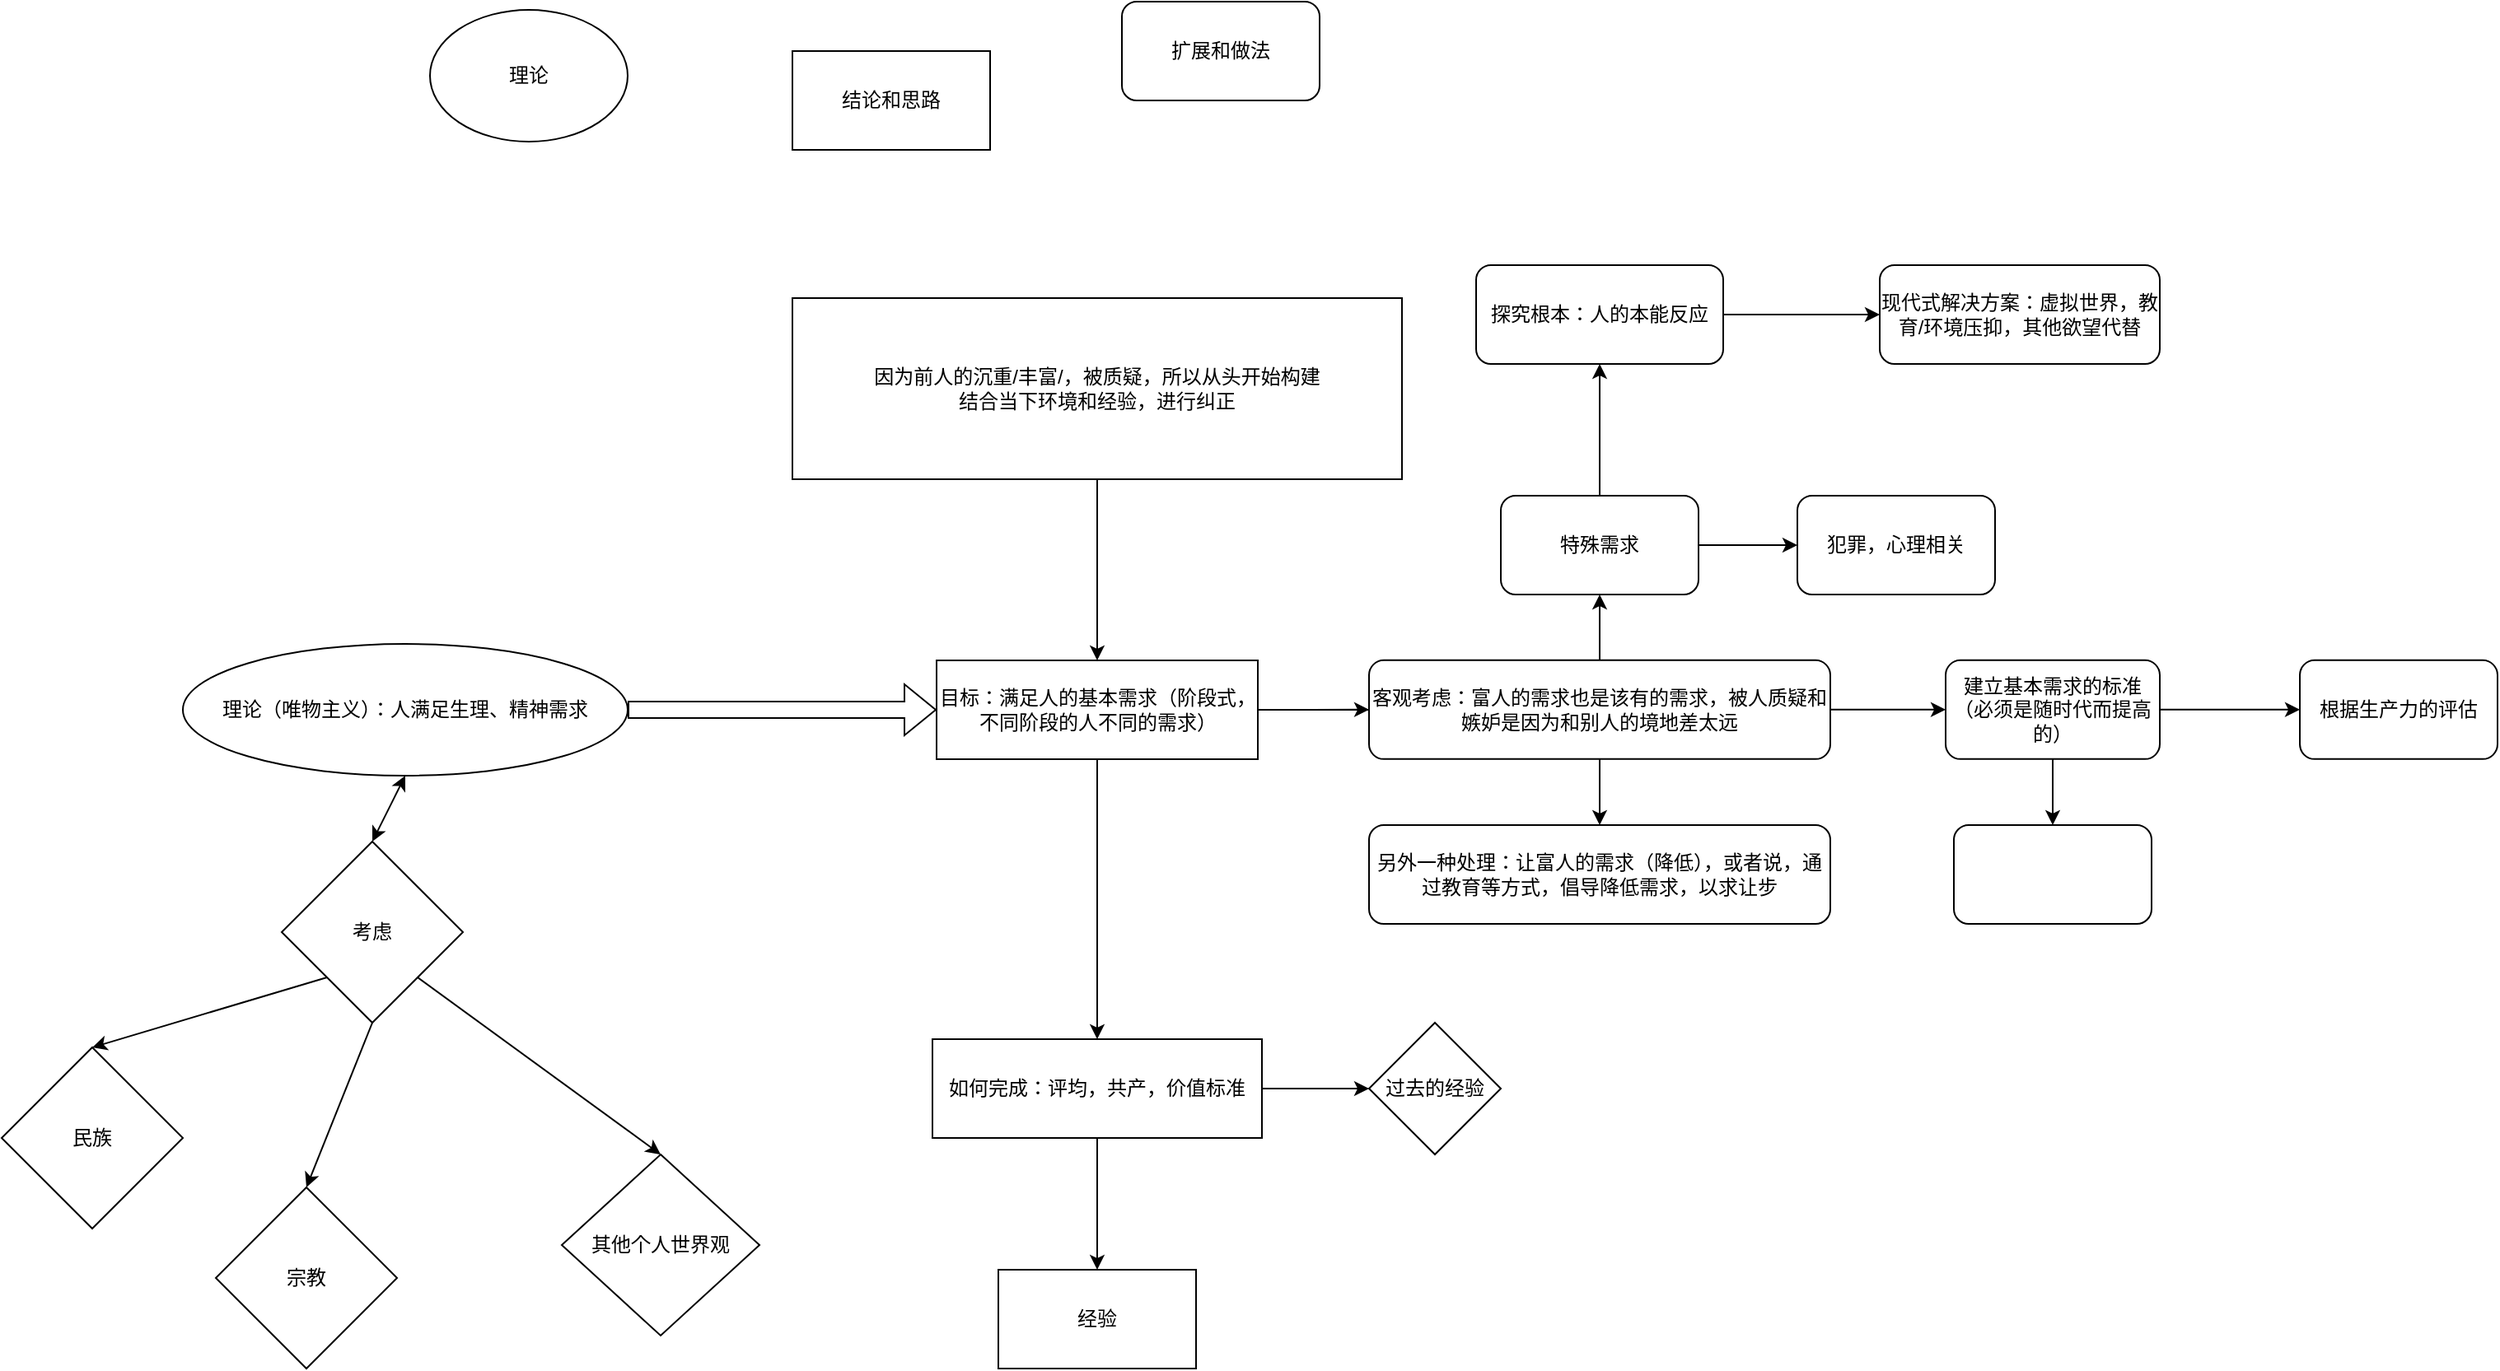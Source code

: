 <mxfile version="21.2.8" type="device">
  <diagram name="第 1 页" id="8Xlapo3tjLt-E50rdj1y">
    <mxGraphModel dx="1656" dy="1654" grid="1" gridSize="10" guides="1" tooltips="1" connect="1" arrows="1" fold="1" page="1" pageScale="1" pageWidth="827" pageHeight="1169" math="0" shadow="0">
      <root>
        <mxCell id="0" />
        <mxCell id="1" parent="0" />
        <mxCell id="V-uJDz-EXJBmDBKLaoEy-7" value="" style="edgeStyle=orthogonalEdgeStyle;rounded=0;orthogonalLoop=1;jettySize=auto;html=1;" edge="1" parent="1" source="V-uJDz-EXJBmDBKLaoEy-4" target="V-uJDz-EXJBmDBKLaoEy-6">
          <mxGeometry relative="1" as="geometry" />
        </mxCell>
        <mxCell id="V-uJDz-EXJBmDBKLaoEy-4" value="因为前人的沉重/丰富/，被质疑，所以从头开始构建&#xa;结合当下环境和经验，进行纠正" style="rounded=0;whiteSpace=wrap;html=1;" vertex="1" parent="1">
          <mxGeometry x="190" y="170" width="370" height="110" as="geometry" />
        </mxCell>
        <mxCell id="V-uJDz-EXJBmDBKLaoEy-8" style="edgeStyle=orthogonalEdgeStyle;rounded=0;orthogonalLoop=1;jettySize=auto;html=1;exitX=1;exitY=0.5;exitDx=0;exitDy=0;" edge="1" parent="1" source="V-uJDz-EXJBmDBKLaoEy-6" target="V-uJDz-EXJBmDBKLaoEy-11">
          <mxGeometry relative="1" as="geometry">
            <mxPoint x="600" y="419.931" as="targetPoint" />
          </mxGeometry>
        </mxCell>
        <mxCell id="V-uJDz-EXJBmDBKLaoEy-16" value="" style="edgeStyle=orthogonalEdgeStyle;rounded=0;orthogonalLoop=1;jettySize=auto;html=1;" edge="1" parent="1" source="V-uJDz-EXJBmDBKLaoEy-6" target="V-uJDz-EXJBmDBKLaoEy-15">
          <mxGeometry relative="1" as="geometry" />
        </mxCell>
        <mxCell id="V-uJDz-EXJBmDBKLaoEy-32" style="edgeStyle=orthogonalEdgeStyle;rounded=0;orthogonalLoop=1;jettySize=auto;html=1;" edge="1" parent="1" source="V-uJDz-EXJBmDBKLaoEy-6" target="V-uJDz-EXJBmDBKLaoEy-33">
          <mxGeometry relative="1" as="geometry">
            <mxPoint x="80" y="420.0" as="targetPoint" />
          </mxGeometry>
        </mxCell>
        <mxCell id="V-uJDz-EXJBmDBKLaoEy-6" value="目标：满足人的基本需求（阶段式，不同阶段的人不同的需求）" style="rounded=0;whiteSpace=wrap;html=1;" vertex="1" parent="1">
          <mxGeometry x="277.5" y="390" width="195" height="60" as="geometry" />
        </mxCell>
        <mxCell id="V-uJDz-EXJBmDBKLaoEy-14" value="" style="edgeStyle=orthogonalEdgeStyle;rounded=0;orthogonalLoop=1;jettySize=auto;html=1;" edge="1" parent="1" source="V-uJDz-EXJBmDBKLaoEy-11" target="V-uJDz-EXJBmDBKLaoEy-13">
          <mxGeometry relative="1" as="geometry" />
        </mxCell>
        <mxCell id="V-uJDz-EXJBmDBKLaoEy-22" value="" style="edgeStyle=orthogonalEdgeStyle;rounded=0;orthogonalLoop=1;jettySize=auto;html=1;" edge="1" parent="1" source="V-uJDz-EXJBmDBKLaoEy-11" target="V-uJDz-EXJBmDBKLaoEy-21">
          <mxGeometry relative="1" as="geometry" />
        </mxCell>
        <mxCell id="V-uJDz-EXJBmDBKLaoEy-11" value="客观考虑：富人的需求也是该有的需求，被人质疑和嫉妒是因为和别人的境地差太远" style="rounded=1;whiteSpace=wrap;html=1;" vertex="1" parent="1">
          <mxGeometry x="540" y="389.93" width="280" height="60" as="geometry" />
        </mxCell>
        <mxCell id="V-uJDz-EXJBmDBKLaoEy-20" value="" style="edgeStyle=orthogonalEdgeStyle;rounded=0;orthogonalLoop=1;jettySize=auto;html=1;" edge="1" parent="1" source="V-uJDz-EXJBmDBKLaoEy-13" target="V-uJDz-EXJBmDBKLaoEy-19">
          <mxGeometry relative="1" as="geometry" />
        </mxCell>
        <mxCell id="V-uJDz-EXJBmDBKLaoEy-26" value="" style="edgeStyle=orthogonalEdgeStyle;rounded=0;orthogonalLoop=1;jettySize=auto;html=1;" edge="1" parent="1" source="V-uJDz-EXJBmDBKLaoEy-13" target="V-uJDz-EXJBmDBKLaoEy-25">
          <mxGeometry relative="1" as="geometry" />
        </mxCell>
        <mxCell id="V-uJDz-EXJBmDBKLaoEy-13" value="建立基本需求的标准（必须是随时代而提高的）" style="whiteSpace=wrap;html=1;rounded=1;" vertex="1" parent="1">
          <mxGeometry x="890" y="389.93" width="130" height="60" as="geometry" />
        </mxCell>
        <mxCell id="V-uJDz-EXJBmDBKLaoEy-24" value="" style="edgeStyle=orthogonalEdgeStyle;rounded=0;orthogonalLoop=1;jettySize=auto;html=1;" edge="1" parent="1" source="V-uJDz-EXJBmDBKLaoEy-15" target="V-uJDz-EXJBmDBKLaoEy-23">
          <mxGeometry relative="1" as="geometry" />
        </mxCell>
        <mxCell id="V-uJDz-EXJBmDBKLaoEy-31" style="edgeStyle=orthogonalEdgeStyle;rounded=0;orthogonalLoop=1;jettySize=auto;html=1;entryX=0;entryY=0.5;entryDx=0;entryDy=0;" edge="1" parent="1" source="V-uJDz-EXJBmDBKLaoEy-15" target="V-uJDz-EXJBmDBKLaoEy-60">
          <mxGeometry relative="1" as="geometry">
            <mxPoint x="540" y="650" as="targetPoint" />
          </mxGeometry>
        </mxCell>
        <mxCell id="V-uJDz-EXJBmDBKLaoEy-15" value="如何完成：评均，共产，价值标准" style="rounded=0;whiteSpace=wrap;html=1;" vertex="1" parent="1">
          <mxGeometry x="275" y="620" width="200" height="60" as="geometry" />
        </mxCell>
        <mxCell id="V-uJDz-EXJBmDBKLaoEy-19" value="根据生产力的评估" style="whiteSpace=wrap;html=1;rounded=1;" vertex="1" parent="1">
          <mxGeometry x="1105" y="389.93" width="120" height="60" as="geometry" />
        </mxCell>
        <mxCell id="V-uJDz-EXJBmDBKLaoEy-21" value="另外一种处理：让富人的需求（降低），或者说，通过教育等方式，倡导降低需求，以求让步" style="whiteSpace=wrap;html=1;rounded=1;" vertex="1" parent="1">
          <mxGeometry x="540" y="490" width="280" height="60" as="geometry" />
        </mxCell>
        <mxCell id="V-uJDz-EXJBmDBKLaoEy-23" value="经验" style="rounded=0;whiteSpace=wrap;html=1;" vertex="1" parent="1">
          <mxGeometry x="315" y="760" width="120" height="60" as="geometry" />
        </mxCell>
        <mxCell id="V-uJDz-EXJBmDBKLaoEy-25" value="" style="whiteSpace=wrap;html=1;rounded=1;" vertex="1" parent="1">
          <mxGeometry x="895" y="490.0" width="120" height="60" as="geometry" />
        </mxCell>
        <mxCell id="V-uJDz-EXJBmDBKLaoEy-37" value="" style="edgeStyle=orthogonalEdgeStyle;rounded=0;orthogonalLoop=1;jettySize=auto;html=1;" edge="1" parent="1" source="V-uJDz-EXJBmDBKLaoEy-33" target="V-uJDz-EXJBmDBKLaoEy-36">
          <mxGeometry relative="1" as="geometry" />
        </mxCell>
        <mxCell id="V-uJDz-EXJBmDBKLaoEy-39" value="" style="edgeStyle=orthogonalEdgeStyle;rounded=0;orthogonalLoop=1;jettySize=auto;html=1;" edge="1" parent="1" source="V-uJDz-EXJBmDBKLaoEy-33" target="V-uJDz-EXJBmDBKLaoEy-38">
          <mxGeometry relative="1" as="geometry" />
        </mxCell>
        <mxCell id="V-uJDz-EXJBmDBKLaoEy-33" value="特殊需求" style="rounded=1;whiteSpace=wrap;html=1;" vertex="1" parent="1">
          <mxGeometry x="620" y="290.0" width="120" height="60" as="geometry" />
        </mxCell>
        <mxCell id="V-uJDz-EXJBmDBKLaoEy-36" value="犯罪，心理相关" style="whiteSpace=wrap;html=1;rounded=1;" vertex="1" parent="1">
          <mxGeometry x="800" y="290.0" width="120" height="60" as="geometry" />
        </mxCell>
        <mxCell id="V-uJDz-EXJBmDBKLaoEy-41" value="" style="edgeStyle=orthogonalEdgeStyle;rounded=0;orthogonalLoop=1;jettySize=auto;html=1;" edge="1" parent="1" source="V-uJDz-EXJBmDBKLaoEy-38" target="V-uJDz-EXJBmDBKLaoEy-40">
          <mxGeometry relative="1" as="geometry" />
        </mxCell>
        <mxCell id="V-uJDz-EXJBmDBKLaoEy-38" value="探究根本：人的本能反应" style="whiteSpace=wrap;html=1;rounded=1;" vertex="1" parent="1">
          <mxGeometry x="605" y="150" width="150" height="60" as="geometry" />
        </mxCell>
        <mxCell id="V-uJDz-EXJBmDBKLaoEy-40" value="现代式解决方案：虚拟世界，教育/环境压抑，其他欲望代替" style="whiteSpace=wrap;html=1;rounded=1;" vertex="1" parent="1">
          <mxGeometry x="850" y="150" width="170" height="60" as="geometry" />
        </mxCell>
        <mxCell id="V-uJDz-EXJBmDBKLaoEy-43" value="理论（唯物主义）：人满足生理、精神需求" style="ellipse;whiteSpace=wrap;html=1;" vertex="1" parent="1">
          <mxGeometry x="-180" y="380" width="270" height="80" as="geometry" />
        </mxCell>
        <mxCell id="V-uJDz-EXJBmDBKLaoEy-44" value="结论和思路" style="rounded=0;whiteSpace=wrap;html=1;" vertex="1" parent="1">
          <mxGeometry x="190" y="20" width="120" height="60" as="geometry" />
        </mxCell>
        <mxCell id="V-uJDz-EXJBmDBKLaoEy-45" value="扩展和做法" style="rounded=1;whiteSpace=wrap;html=1;" vertex="1" parent="1">
          <mxGeometry x="390" y="-10" width="120" height="60" as="geometry" />
        </mxCell>
        <mxCell id="V-uJDz-EXJBmDBKLaoEy-46" value="理论" style="ellipse;whiteSpace=wrap;html=1;" vertex="1" parent="1">
          <mxGeometry x="-30" y="-5" width="120" height="80" as="geometry" />
        </mxCell>
        <mxCell id="V-uJDz-EXJBmDBKLaoEy-48" value="" style="shape=flexArrow;endArrow=classic;html=1;rounded=0;entryX=0;entryY=0.5;entryDx=0;entryDy=0;exitX=1;exitY=0.5;exitDx=0;exitDy=0;" edge="1" parent="1" source="V-uJDz-EXJBmDBKLaoEy-43" target="V-uJDz-EXJBmDBKLaoEy-6">
          <mxGeometry width="50" height="50" relative="1" as="geometry">
            <mxPoint x="190" y="460" as="sourcePoint" />
            <mxPoint x="240" y="410" as="targetPoint" />
          </mxGeometry>
        </mxCell>
        <mxCell id="V-uJDz-EXJBmDBKLaoEy-49" value="考虑" style="rhombus;whiteSpace=wrap;html=1;" vertex="1" parent="1">
          <mxGeometry x="-120" y="500" width="110" height="110" as="geometry" />
        </mxCell>
        <mxCell id="V-uJDz-EXJBmDBKLaoEy-51" value="" style="endArrow=classic;html=1;rounded=0;exitX=0;exitY=1;exitDx=0;exitDy=0;entryX=0.5;entryY=0;entryDx=0;entryDy=0;" edge="1" parent="1" source="V-uJDz-EXJBmDBKLaoEy-49" target="V-uJDz-EXJBmDBKLaoEy-57">
          <mxGeometry width="50" height="50" relative="1" as="geometry">
            <mxPoint x="-190" y="670" as="sourcePoint" />
            <mxPoint x="-159.92" y="648.16" as="targetPoint" />
          </mxGeometry>
        </mxCell>
        <mxCell id="V-uJDz-EXJBmDBKLaoEy-54" value="" style="endArrow=classic;html=1;rounded=0;exitX=1;exitY=1;exitDx=0;exitDy=0;entryX=0.5;entryY=0;entryDx=0;entryDy=0;" edge="1" parent="1" source="V-uJDz-EXJBmDBKLaoEy-49" target="V-uJDz-EXJBmDBKLaoEy-61">
          <mxGeometry width="50" height="50" relative="1" as="geometry">
            <mxPoint x="-82" y="593" as="sourcePoint" />
            <mxPoint x="90" y="680" as="targetPoint" />
          </mxGeometry>
        </mxCell>
        <mxCell id="V-uJDz-EXJBmDBKLaoEy-55" value="" style="endArrow=classic;html=1;rounded=0;exitX=0.5;exitY=1;exitDx=0;exitDy=0;entryX=0.5;entryY=0;entryDx=0;entryDy=0;" edge="1" parent="1" source="V-uJDz-EXJBmDBKLaoEy-49" target="V-uJDz-EXJBmDBKLaoEy-58">
          <mxGeometry width="50" height="50" relative="1" as="geometry">
            <mxPoint x="60" y="600" as="sourcePoint" />
            <mxPoint x="-60" y="720" as="targetPoint" />
          </mxGeometry>
        </mxCell>
        <mxCell id="V-uJDz-EXJBmDBKLaoEy-57" value="民族" style="rhombus;whiteSpace=wrap;html=1;" vertex="1" parent="1">
          <mxGeometry x="-290" y="625" width="110" height="110" as="geometry" />
        </mxCell>
        <mxCell id="V-uJDz-EXJBmDBKLaoEy-58" value="宗教" style="rhombus;whiteSpace=wrap;html=1;" vertex="1" parent="1">
          <mxGeometry x="-160" y="710" width="110" height="110" as="geometry" />
        </mxCell>
        <mxCell id="V-uJDz-EXJBmDBKLaoEy-59" value="" style="endArrow=classic;startArrow=classic;html=1;rounded=0;entryX=0.5;entryY=1;entryDx=0;entryDy=0;exitX=0.5;exitY=0;exitDx=0;exitDy=0;" edge="1" parent="1" source="V-uJDz-EXJBmDBKLaoEy-49" target="V-uJDz-EXJBmDBKLaoEy-43">
          <mxGeometry width="50" height="50" relative="1" as="geometry">
            <mxPoint x="-110" y="510" as="sourcePoint" />
            <mxPoint x="-60" y="460" as="targetPoint" />
          </mxGeometry>
        </mxCell>
        <mxCell id="V-uJDz-EXJBmDBKLaoEy-60" value="过去的经验" style="rhombus;whiteSpace=wrap;html=1;" vertex="1" parent="1">
          <mxGeometry x="540" y="610" width="80" height="80" as="geometry" />
        </mxCell>
        <mxCell id="V-uJDz-EXJBmDBKLaoEy-61" value="其他个人世界观" style="rhombus;whiteSpace=wrap;html=1;" vertex="1" parent="1">
          <mxGeometry x="50" y="690" width="120" height="110" as="geometry" />
        </mxCell>
      </root>
    </mxGraphModel>
  </diagram>
</mxfile>
